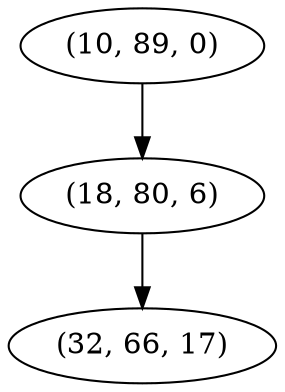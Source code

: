 digraph tree {
    "(10, 89, 0)";
    "(18, 80, 6)";
    "(32, 66, 17)";
    "(10, 89, 0)" -> "(18, 80, 6)";
    "(18, 80, 6)" -> "(32, 66, 17)";
}
